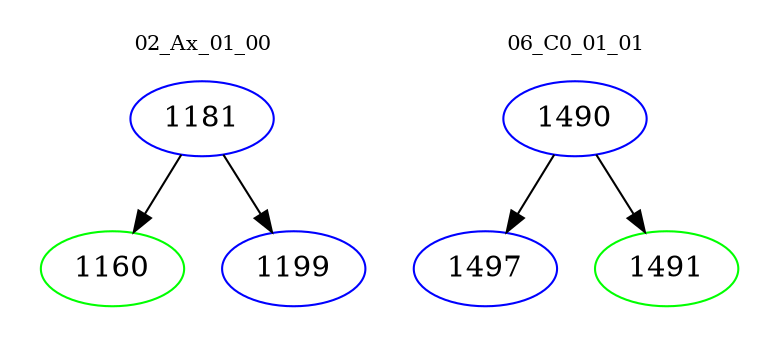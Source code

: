 digraph{
subgraph cluster_0 {
color = white
label = "02_Ax_01_00";
fontsize=10;
T0_1181 [label="1181", color="blue"]
T0_1181 -> T0_1160 [color="black"]
T0_1160 [label="1160", color="green"]
T0_1181 -> T0_1199 [color="black"]
T0_1199 [label="1199", color="blue"]
}
subgraph cluster_1 {
color = white
label = "06_C0_01_01";
fontsize=10;
T1_1490 [label="1490", color="blue"]
T1_1490 -> T1_1497 [color="black"]
T1_1497 [label="1497", color="blue"]
T1_1490 -> T1_1491 [color="black"]
T1_1491 [label="1491", color="green"]
}
}
